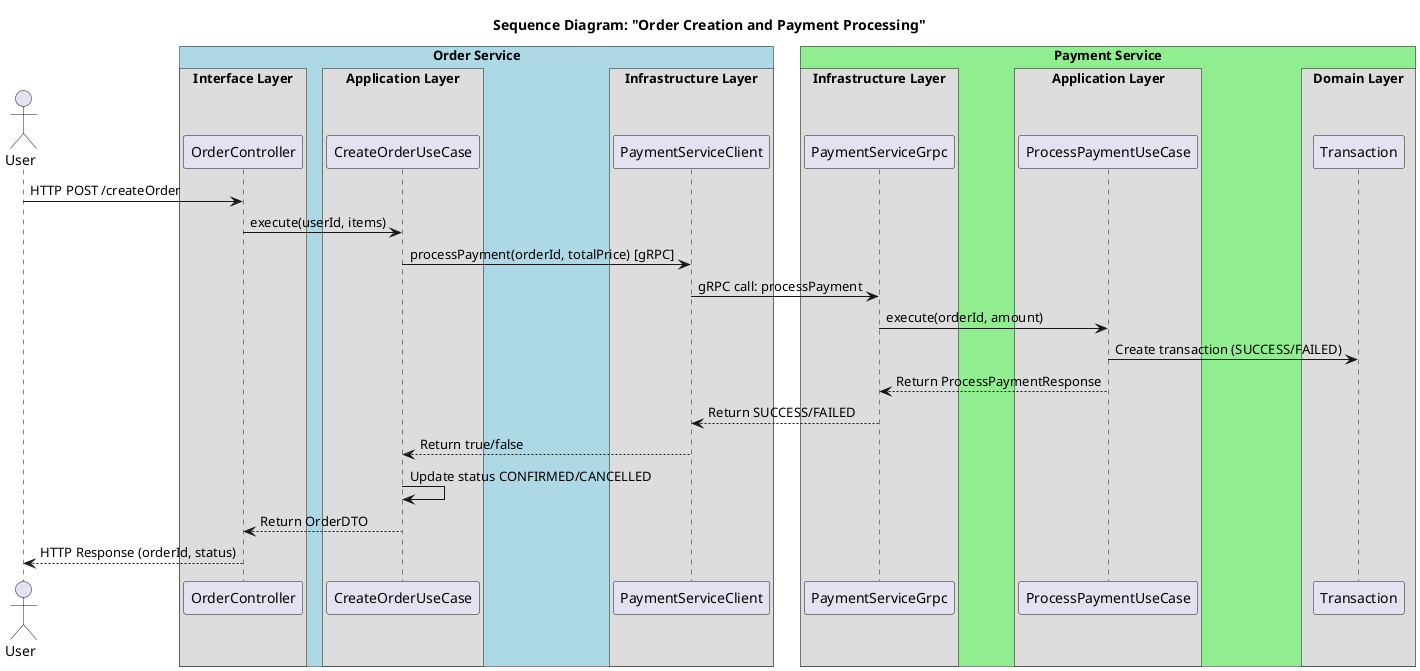 @startuml

!pragma teoz true
title Sequence Diagram: "Order Creation and Payment Processing"

actor User as Customer

box "Order Service" #LightBlue
  box "Interface Layer"
    participant OrderController
  end box
  box "Application Layer"
    participant CreateOrderUseCase
  end box
  box "Infrastructure Layer"
    participant PaymentServiceClient
  end box
end box

box "Payment Service" #LightGreen
  box "Infrastructure Layer"
    participant PaymentServiceGrpc
  end box
  box "Application Layer"
    participant ProcessPaymentUseCase
  end box
  box "Domain Layer"
    participant Transaction
  end box
end box

Customer -> OrderController: HTTP POST /createOrder
OrderController -> CreateOrderUseCase: execute(userId, items)
CreateOrderUseCase -> PaymentServiceClient: processPayment(orderId, totalPrice) [gRPC]
PaymentServiceClient -> PaymentServiceGrpc: gRPC call: processPayment
PaymentServiceGrpc -> ProcessPaymentUseCase: execute(orderId, amount)
ProcessPaymentUseCase -> Transaction: Create transaction (SUCCESS/FAILED)
ProcessPaymentUseCase --> PaymentServiceGrpc: Return ProcessPaymentResponse
PaymentServiceGrpc --> PaymentServiceClient: Return SUCCESS/FAILED
PaymentServiceClient --> CreateOrderUseCase: Return true/false
CreateOrderUseCase -> CreateOrderUseCase: Update status CONFIRMED/CANCELLED
CreateOrderUseCase --> OrderController: Return OrderDTO
OrderController --> Customer: HTTP Response (orderId, status)

@enduml

